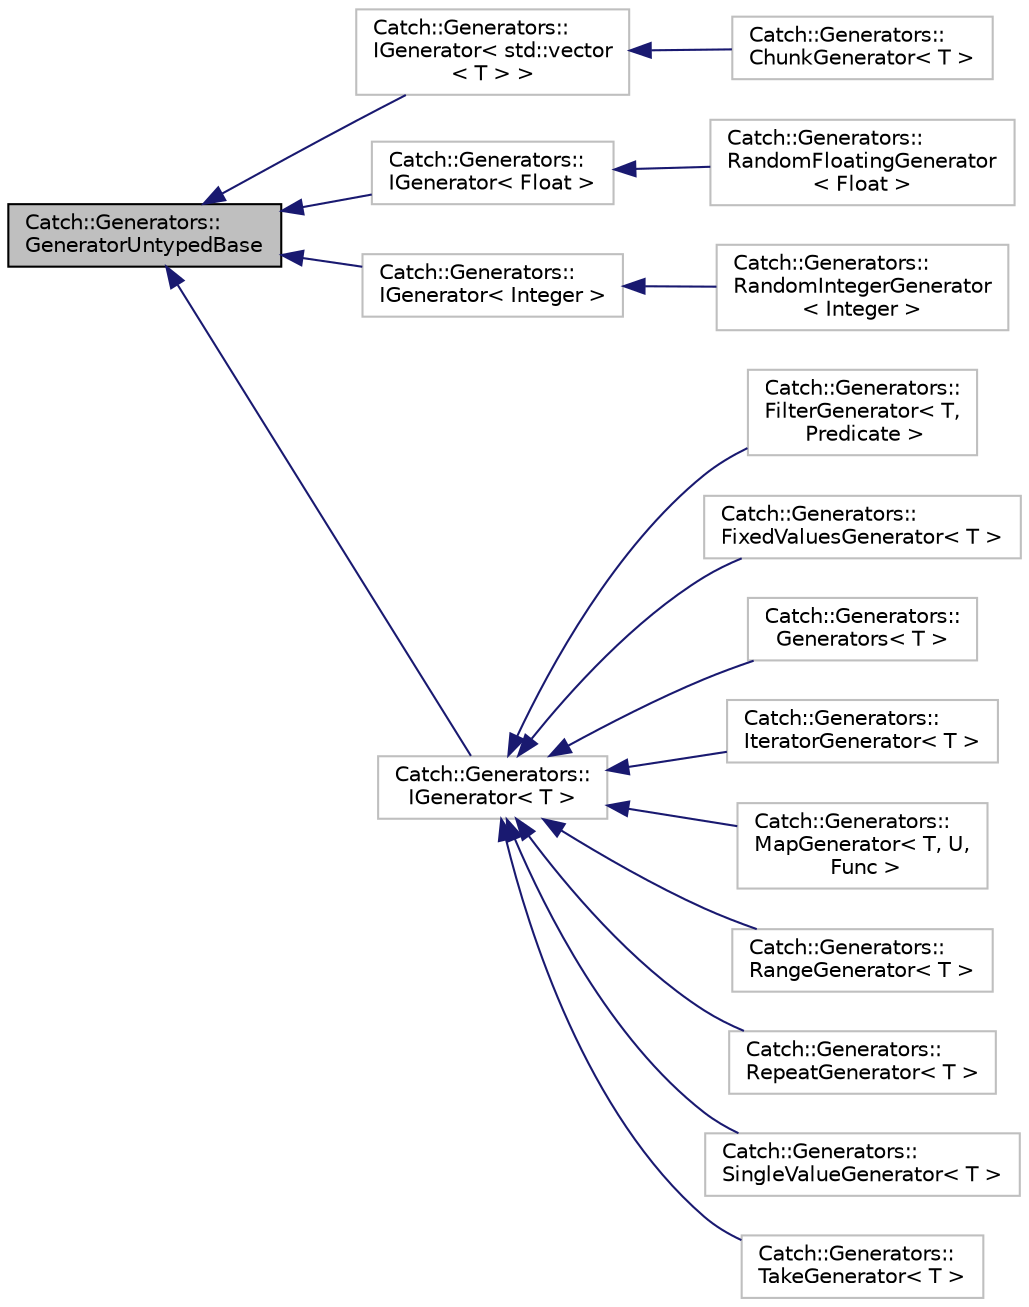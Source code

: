 digraph "Catch::Generators::GeneratorUntypedBase"
{
 // LATEX_PDF_SIZE
  edge [fontname="Helvetica",fontsize="10",labelfontname="Helvetica",labelfontsize="10"];
  node [fontname="Helvetica",fontsize="10",shape=record];
  rankdir="LR";
  Node1 [label="Catch::Generators::\lGeneratorUntypedBase",height=0.2,width=0.4,color="black", fillcolor="grey75", style="filled", fontcolor="black",tooltip=" "];
  Node1 -> Node2 [dir="back",color="midnightblue",fontsize="10",style="solid",fontname="Helvetica"];
  Node2 [label="Catch::Generators::\lIGenerator\< std::vector\l\< T \> \>",height=0.2,width=0.4,color="grey75", fillcolor="white", style="filled",URL="$structCatch_1_1Generators_1_1IGenerator.html",tooltip=" "];
  Node2 -> Node3 [dir="back",color="midnightblue",fontsize="10",style="solid",fontname="Helvetica"];
  Node3 [label="Catch::Generators::\lChunkGenerator\< T \>",height=0.2,width=0.4,color="grey75", fillcolor="white", style="filled",URL="$classCatch_1_1Generators_1_1ChunkGenerator.html",tooltip=" "];
  Node1 -> Node4 [dir="back",color="midnightblue",fontsize="10",style="solid",fontname="Helvetica"];
  Node4 [label="Catch::Generators::\lIGenerator\< Float \>",height=0.2,width=0.4,color="grey75", fillcolor="white", style="filled",URL="$structCatch_1_1Generators_1_1IGenerator.html",tooltip=" "];
  Node4 -> Node5 [dir="back",color="midnightblue",fontsize="10",style="solid",fontname="Helvetica"];
  Node5 [label="Catch::Generators::\lRandomFloatingGenerator\l\< Float \>",height=0.2,width=0.4,color="grey75", fillcolor="white", style="filled",URL="$classCatch_1_1Generators_1_1RandomFloatingGenerator.html",tooltip=" "];
  Node1 -> Node6 [dir="back",color="midnightblue",fontsize="10",style="solid",fontname="Helvetica"];
  Node6 [label="Catch::Generators::\lIGenerator\< Integer \>",height=0.2,width=0.4,color="grey75", fillcolor="white", style="filled",URL="$structCatch_1_1Generators_1_1IGenerator.html",tooltip=" "];
  Node6 -> Node7 [dir="back",color="midnightblue",fontsize="10",style="solid",fontname="Helvetica"];
  Node7 [label="Catch::Generators::\lRandomIntegerGenerator\l\< Integer \>",height=0.2,width=0.4,color="grey75", fillcolor="white", style="filled",URL="$classCatch_1_1Generators_1_1RandomIntegerGenerator.html",tooltip=" "];
  Node1 -> Node8 [dir="back",color="midnightblue",fontsize="10",style="solid",fontname="Helvetica"];
  Node8 [label="Catch::Generators::\lIGenerator\< T \>",height=0.2,width=0.4,color="grey75", fillcolor="white", style="filled",URL="$structCatch_1_1Generators_1_1IGenerator.html",tooltip=" "];
  Node8 -> Node9 [dir="back",color="midnightblue",fontsize="10",style="solid",fontname="Helvetica"];
  Node9 [label="Catch::Generators::\lFilterGenerator\< T,\l Predicate \>",height=0.2,width=0.4,color="grey75", fillcolor="white", style="filled",URL="$classCatch_1_1Generators_1_1FilterGenerator.html",tooltip=" "];
  Node8 -> Node10 [dir="back",color="midnightblue",fontsize="10",style="solid",fontname="Helvetica"];
  Node10 [label="Catch::Generators::\lFixedValuesGenerator\< T \>",height=0.2,width=0.4,color="grey75", fillcolor="white", style="filled",URL="$classCatch_1_1Generators_1_1FixedValuesGenerator.html",tooltip=" "];
  Node8 -> Node11 [dir="back",color="midnightblue",fontsize="10",style="solid",fontname="Helvetica"];
  Node11 [label="Catch::Generators::\lGenerators\< T \>",height=0.2,width=0.4,color="grey75", fillcolor="white", style="filled",URL="$classCatch_1_1Generators_1_1Generators.html",tooltip=" "];
  Node8 -> Node12 [dir="back",color="midnightblue",fontsize="10",style="solid",fontname="Helvetica"];
  Node12 [label="Catch::Generators::\lIteratorGenerator\< T \>",height=0.2,width=0.4,color="grey75", fillcolor="white", style="filled",URL="$classCatch_1_1Generators_1_1IteratorGenerator.html",tooltip=" "];
  Node8 -> Node13 [dir="back",color="midnightblue",fontsize="10",style="solid",fontname="Helvetica"];
  Node13 [label="Catch::Generators::\lMapGenerator\< T, U,\l Func \>",height=0.2,width=0.4,color="grey75", fillcolor="white", style="filled",URL="$classCatch_1_1Generators_1_1MapGenerator.html",tooltip=" "];
  Node8 -> Node14 [dir="back",color="midnightblue",fontsize="10",style="solid",fontname="Helvetica"];
  Node14 [label="Catch::Generators::\lRangeGenerator\< T \>",height=0.2,width=0.4,color="grey75", fillcolor="white", style="filled",URL="$classCatch_1_1Generators_1_1RangeGenerator.html",tooltip=" "];
  Node8 -> Node15 [dir="back",color="midnightblue",fontsize="10",style="solid",fontname="Helvetica"];
  Node15 [label="Catch::Generators::\lRepeatGenerator\< T \>",height=0.2,width=0.4,color="grey75", fillcolor="white", style="filled",URL="$classCatch_1_1Generators_1_1RepeatGenerator.html",tooltip=" "];
  Node8 -> Node16 [dir="back",color="midnightblue",fontsize="10",style="solid",fontname="Helvetica"];
  Node16 [label="Catch::Generators::\lSingleValueGenerator\< T \>",height=0.2,width=0.4,color="grey75", fillcolor="white", style="filled",URL="$classCatch_1_1Generators_1_1SingleValueGenerator.html",tooltip=" "];
  Node8 -> Node17 [dir="back",color="midnightblue",fontsize="10",style="solid",fontname="Helvetica"];
  Node17 [label="Catch::Generators::\lTakeGenerator\< T \>",height=0.2,width=0.4,color="grey75", fillcolor="white", style="filled",URL="$classCatch_1_1Generators_1_1TakeGenerator.html",tooltip=" "];
}
